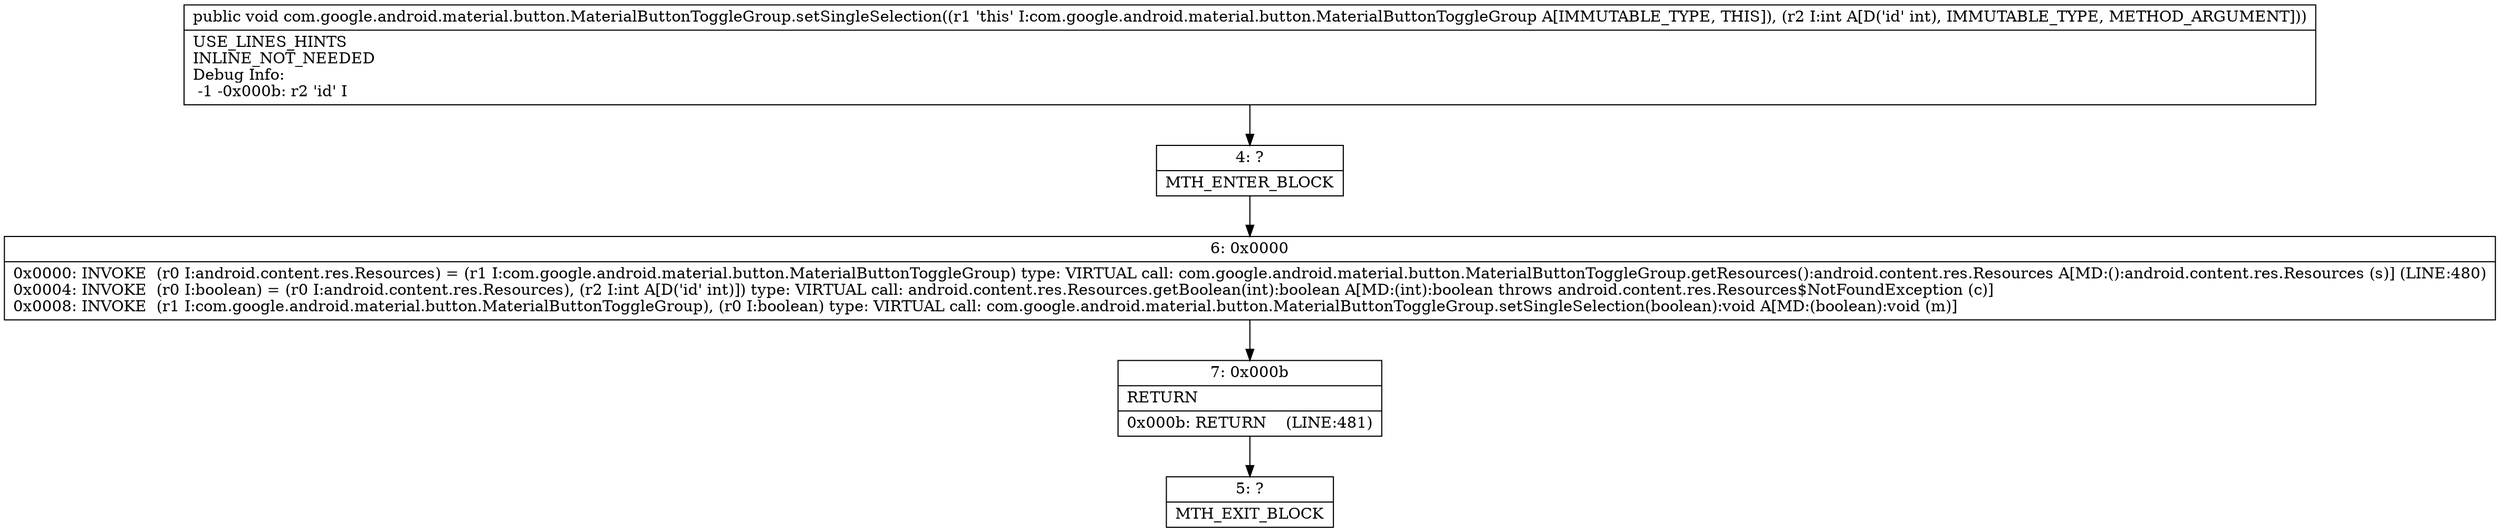 digraph "CFG forcom.google.android.material.button.MaterialButtonToggleGroup.setSingleSelection(I)V" {
Node_4 [shape=record,label="{4\:\ ?|MTH_ENTER_BLOCK\l}"];
Node_6 [shape=record,label="{6\:\ 0x0000|0x0000: INVOKE  (r0 I:android.content.res.Resources) = (r1 I:com.google.android.material.button.MaterialButtonToggleGroup) type: VIRTUAL call: com.google.android.material.button.MaterialButtonToggleGroup.getResources():android.content.res.Resources A[MD:():android.content.res.Resources (s)] (LINE:480)\l0x0004: INVOKE  (r0 I:boolean) = (r0 I:android.content.res.Resources), (r2 I:int A[D('id' int)]) type: VIRTUAL call: android.content.res.Resources.getBoolean(int):boolean A[MD:(int):boolean throws android.content.res.Resources$NotFoundException (c)]\l0x0008: INVOKE  (r1 I:com.google.android.material.button.MaterialButtonToggleGroup), (r0 I:boolean) type: VIRTUAL call: com.google.android.material.button.MaterialButtonToggleGroup.setSingleSelection(boolean):void A[MD:(boolean):void (m)]\l}"];
Node_7 [shape=record,label="{7\:\ 0x000b|RETURN\l|0x000b: RETURN    (LINE:481)\l}"];
Node_5 [shape=record,label="{5\:\ ?|MTH_EXIT_BLOCK\l}"];
MethodNode[shape=record,label="{public void com.google.android.material.button.MaterialButtonToggleGroup.setSingleSelection((r1 'this' I:com.google.android.material.button.MaterialButtonToggleGroup A[IMMUTABLE_TYPE, THIS]), (r2 I:int A[D('id' int), IMMUTABLE_TYPE, METHOD_ARGUMENT]))  | USE_LINES_HINTS\lINLINE_NOT_NEEDED\lDebug Info:\l  \-1 \-0x000b: r2 'id' I\l}"];
MethodNode -> Node_4;Node_4 -> Node_6;
Node_6 -> Node_7;
Node_7 -> Node_5;
}

